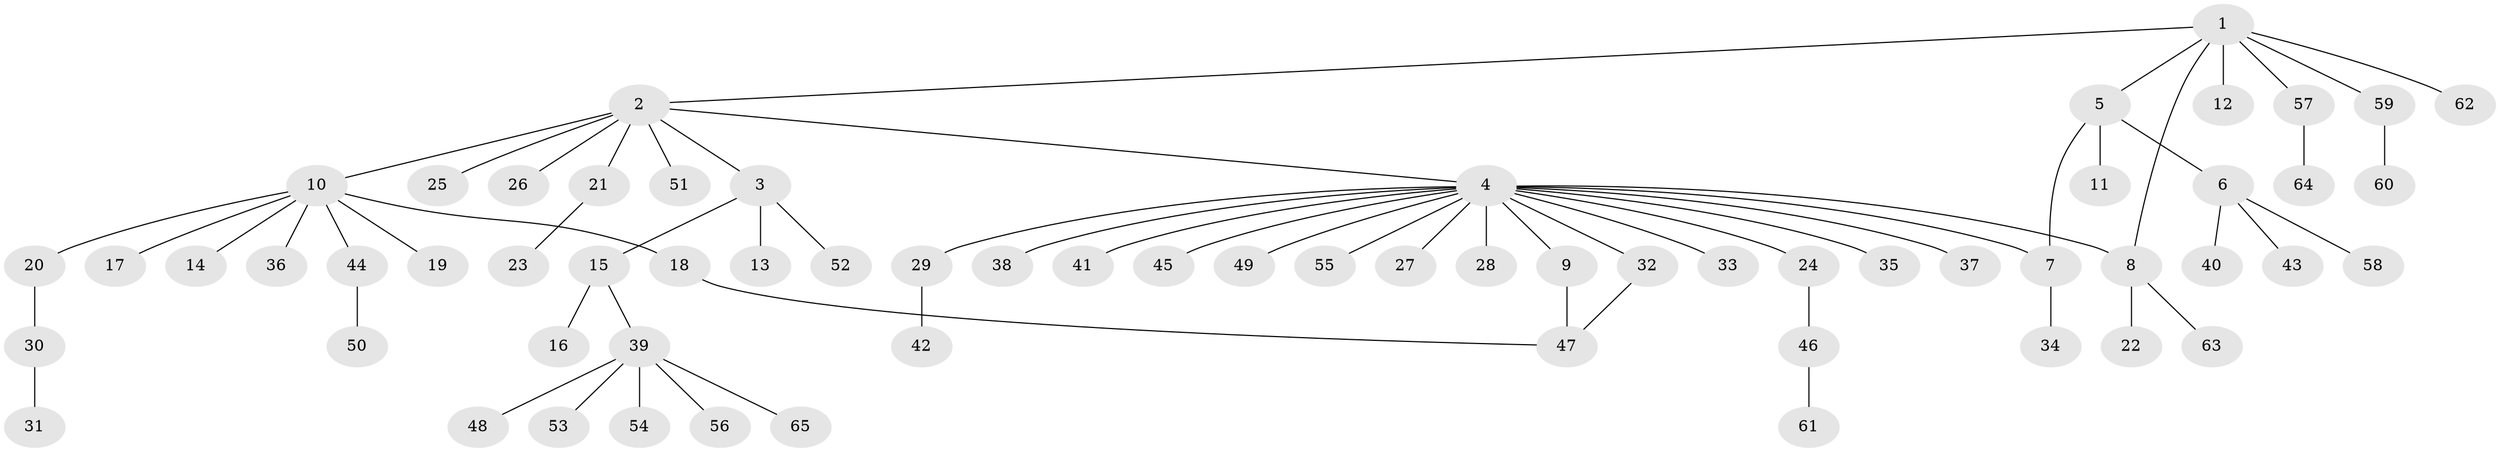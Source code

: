 // coarse degree distribution, {6: 0.0196078431372549, 7: 0.0392156862745098, 3: 0.058823529411764705, 18: 0.0196078431372549, 4: 0.0392156862745098, 1: 0.6666666666666666, 2: 0.13725490196078433, 5: 0.0196078431372549}
// Generated by graph-tools (version 1.1) at 2025/52/02/27/25 19:52:00]
// undirected, 65 vertices, 68 edges
graph export_dot {
graph [start="1"]
  node [color=gray90,style=filled];
  1;
  2;
  3;
  4;
  5;
  6;
  7;
  8;
  9;
  10;
  11;
  12;
  13;
  14;
  15;
  16;
  17;
  18;
  19;
  20;
  21;
  22;
  23;
  24;
  25;
  26;
  27;
  28;
  29;
  30;
  31;
  32;
  33;
  34;
  35;
  36;
  37;
  38;
  39;
  40;
  41;
  42;
  43;
  44;
  45;
  46;
  47;
  48;
  49;
  50;
  51;
  52;
  53;
  54;
  55;
  56;
  57;
  58;
  59;
  60;
  61;
  62;
  63;
  64;
  65;
  1 -- 2;
  1 -- 5;
  1 -- 8;
  1 -- 12;
  1 -- 57;
  1 -- 59;
  1 -- 62;
  2 -- 3;
  2 -- 4;
  2 -- 10;
  2 -- 21;
  2 -- 25;
  2 -- 26;
  2 -- 51;
  3 -- 13;
  3 -- 15;
  3 -- 52;
  4 -- 7;
  4 -- 8;
  4 -- 9;
  4 -- 24;
  4 -- 27;
  4 -- 28;
  4 -- 29;
  4 -- 32;
  4 -- 33;
  4 -- 35;
  4 -- 37;
  4 -- 38;
  4 -- 41;
  4 -- 45;
  4 -- 49;
  4 -- 55;
  5 -- 6;
  5 -- 7;
  5 -- 11;
  6 -- 40;
  6 -- 43;
  6 -- 58;
  7 -- 34;
  8 -- 22;
  8 -- 63;
  9 -- 47;
  10 -- 14;
  10 -- 17;
  10 -- 18;
  10 -- 19;
  10 -- 20;
  10 -- 36;
  10 -- 44;
  15 -- 16;
  15 -- 39;
  18 -- 47;
  20 -- 30;
  21 -- 23;
  24 -- 46;
  29 -- 42;
  30 -- 31;
  32 -- 47;
  39 -- 48;
  39 -- 53;
  39 -- 54;
  39 -- 56;
  39 -- 65;
  44 -- 50;
  46 -- 61;
  57 -- 64;
  59 -- 60;
}
